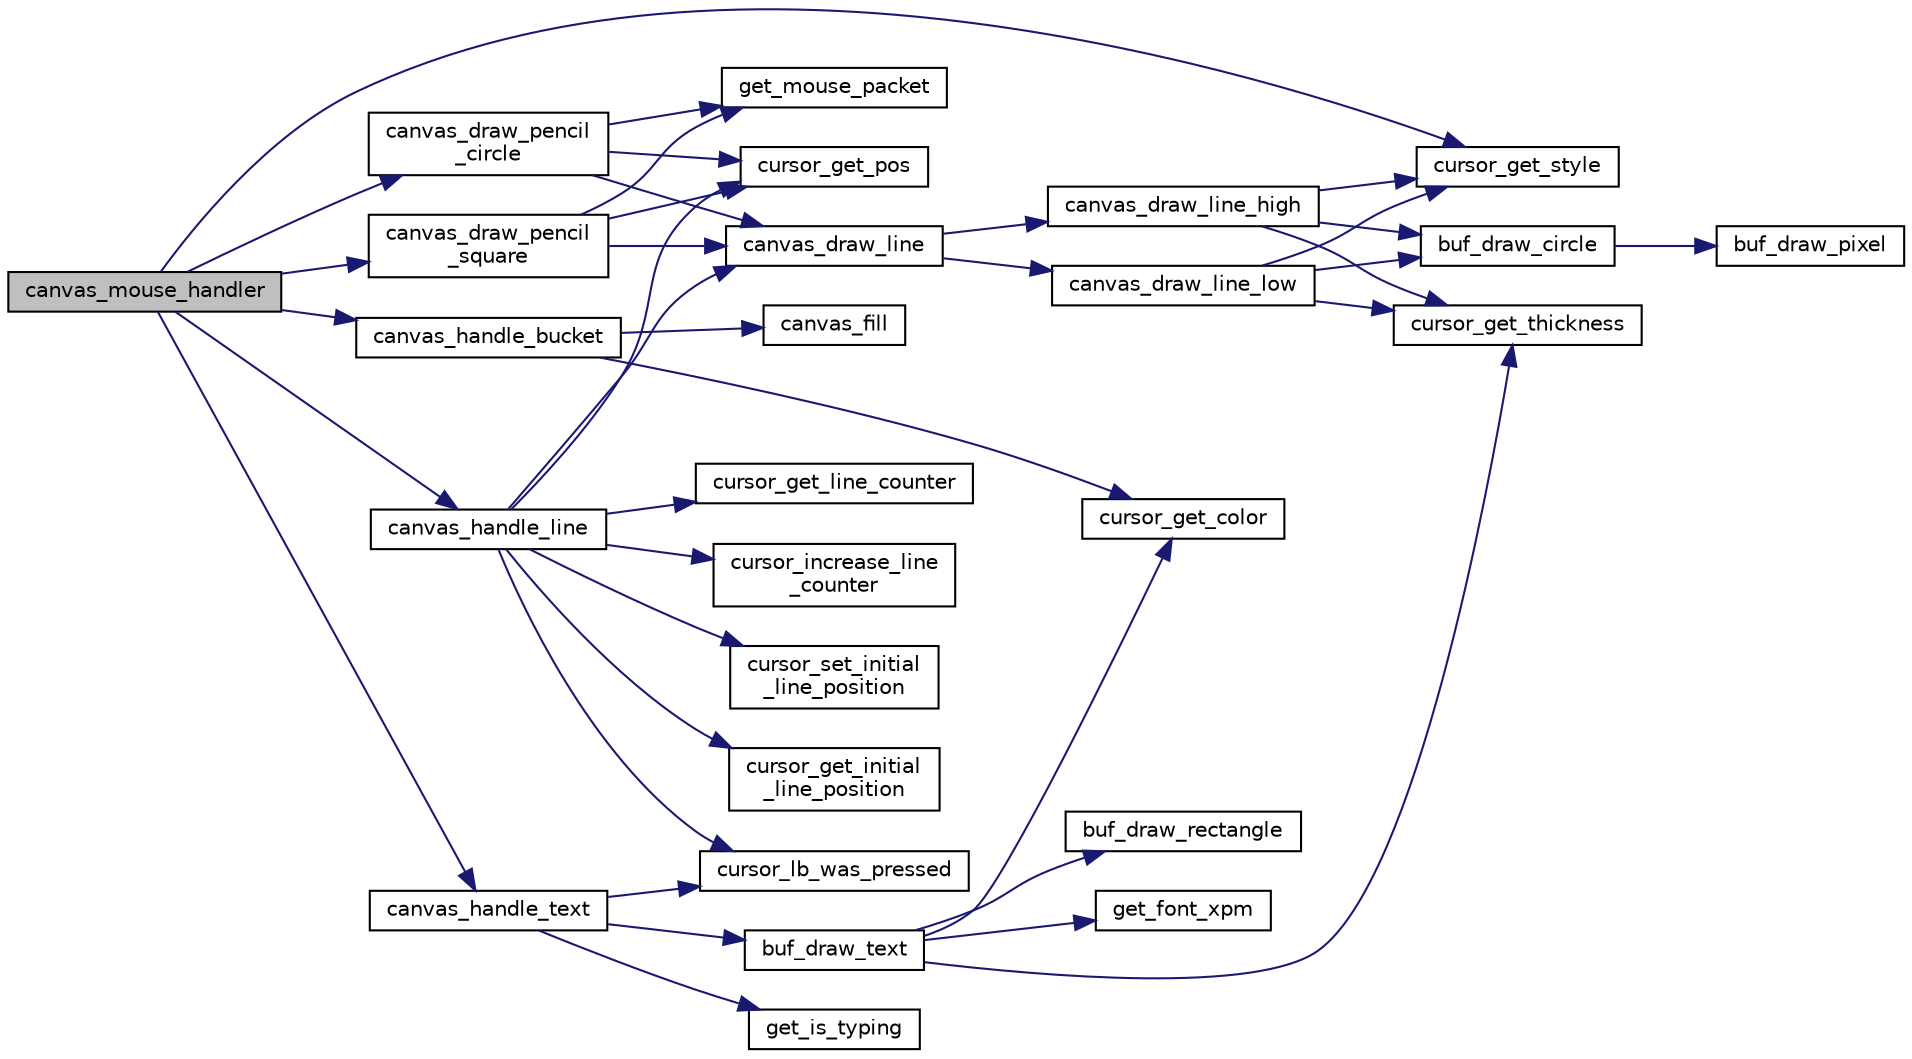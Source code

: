 digraph "canvas_mouse_handler"
{
 // LATEX_PDF_SIZE
  edge [fontname="Helvetica",fontsize="10",labelfontname="Helvetica",labelfontsize="10"];
  node [fontname="Helvetica",fontsize="10",shape=record];
  rankdir="LR";
  Node1 [label="canvas_mouse_handler",height=0.2,width=0.4,color="black", fillcolor="grey75", style="filled", fontcolor="black",tooltip="Handles mouse events that happen within the canvas section of the screen."];
  Node1 -> Node2 [color="midnightblue",fontsize="10",style="solid"];
  Node2 [label="canvas_draw_pencil\l_circle",height=0.2,width=0.4,color="black", fillcolor="white", style="filled",URL="$group__canvas.html#gaa4b92ad51f39f4432397dcd16c3a3625",tooltip="Draws a circle on screen at the given cursor position."];
  Node2 -> Node3 [color="midnightblue",fontsize="10",style="solid"];
  Node3 [label="canvas_draw_line",height=0.2,width=0.4,color="black", fillcolor="white", style="filled",URL="$canvas_8c.html#a81e915729ce5cc907dd3d08d790b3cb9",tooltip=" "];
  Node3 -> Node4 [color="midnightblue",fontsize="10",style="solid"];
  Node4 [label="canvas_draw_line_high",height=0.2,width=0.4,color="black", fillcolor="white", style="filled",URL="$canvas_8c.html#a00fc737a073d8cd4d2ba07485f881a53",tooltip=" "];
  Node4 -> Node5 [color="midnightblue",fontsize="10",style="solid"];
  Node5 [label="buf_draw_circle",height=0.2,width=0.4,color="black", fillcolor="white", style="filled",URL="$group__graphics.html#ga3f2490703f76d68ee31a7e93671633da",tooltip="Draws a circle on a pixel buffer."];
  Node5 -> Node6 [color="midnightblue",fontsize="10",style="solid"];
  Node6 [label="buf_draw_pixel",height=0.2,width=0.4,color="black", fillcolor="white", style="filled",URL="$group__graphics.html#ga49604fff88a75a0bdf9d860b6bfd45a8",tooltip="Draws a pixel on a pixel_buffer."];
  Node4 -> Node7 [color="midnightblue",fontsize="10",style="solid"];
  Node7 [label="cursor_get_style",height=0.2,width=0.4,color="black", fillcolor="white", style="filled",URL="$group__cursor.html#ga4826d95c25c8d6d0dcd3b07f5ef7cdb3",tooltip="Gets the current style of the cursor."];
  Node4 -> Node8 [color="midnightblue",fontsize="10",style="solid"];
  Node8 [label="cursor_get_thickness",height=0.2,width=0.4,color="black", fillcolor="white", style="filled",URL="$group__cursor.html#gab3f0eafdff5a3a2edb2d2637ddfd7f4b",tooltip="Get cursor thickness."];
  Node3 -> Node9 [color="midnightblue",fontsize="10",style="solid"];
  Node9 [label="canvas_draw_line_low",height=0.2,width=0.4,color="black", fillcolor="white", style="filled",URL="$canvas_8c.html#a654b1a28b128143b1e490b1a79d73327",tooltip=" "];
  Node9 -> Node5 [color="midnightblue",fontsize="10",style="solid"];
  Node9 -> Node7 [color="midnightblue",fontsize="10",style="solid"];
  Node9 -> Node8 [color="midnightblue",fontsize="10",style="solid"];
  Node2 -> Node10 [color="midnightblue",fontsize="10",style="solid"];
  Node10 [label="cursor_get_pos",height=0.2,width=0.4,color="black", fillcolor="white", style="filled",URL="$group__cursor.html#ga0af9b29a32a86441cce1cc594e2ff982",tooltip="Returns the current position of the cursor."];
  Node2 -> Node11 [color="midnightblue",fontsize="10",style="solid"];
  Node11 [label="get_mouse_packet",height=0.2,width=0.4,color="black", fillcolor="white", style="filled",URL="$group__mouse.html#ga0cc322061bf385b4396d89e93b2974b4",tooltip="Get the current mouse packet."];
  Node1 -> Node12 [color="midnightblue",fontsize="10",style="solid"];
  Node12 [label="canvas_draw_pencil\l_square",height=0.2,width=0.4,color="black", fillcolor="white", style="filled",URL="$group__canvas.html#ga6b1d3293521f7ea36a4e7bf970304057",tooltip="Draws a square on screen at the given cursor position."];
  Node12 -> Node3 [color="midnightblue",fontsize="10",style="solid"];
  Node12 -> Node10 [color="midnightblue",fontsize="10",style="solid"];
  Node12 -> Node11 [color="midnightblue",fontsize="10",style="solid"];
  Node1 -> Node13 [color="midnightblue",fontsize="10",style="solid"];
  Node13 [label="canvas_handle_bucket",height=0.2,width=0.4,color="black", fillcolor="white", style="filled",URL="$group__canvas.html#gab6d35de38e60c1031a8bc9d70c529f28",tooltip="Handles the filling of the canvas with the cursor color."];
  Node13 -> Node14 [color="midnightblue",fontsize="10",style="solid"];
  Node14 [label="canvas_fill",height=0.2,width=0.4,color="black", fillcolor="white", style="filled",URL="$group__canvas.html#ga638de35fdbe6db429ae8b24c98b9cc13",tooltip="Fills the entire screen with the given color and updates the \"canvas_background_color\" variable."];
  Node13 -> Node15 [color="midnightblue",fontsize="10",style="solid"];
  Node15 [label="cursor_get_color",height=0.2,width=0.4,color="black", fillcolor="white", style="filled",URL="$group__cursor.html#ga5f8c8d3eed096c6d94a911f9bfa72df4",tooltip="Returns the current color of the cursor."];
  Node1 -> Node16 [color="midnightblue",fontsize="10",style="solid"];
  Node16 [label="canvas_handle_line",height=0.2,width=0.4,color="black", fillcolor="white", style="filled",URL="$group__canvas.html#ga7a40fac29d1d2399c46be35360319841",tooltip="Handles the drawing of straight lines made by clicking on an initial and final positions."];
  Node16 -> Node3 [color="midnightblue",fontsize="10",style="solid"];
  Node16 -> Node17 [color="midnightblue",fontsize="10",style="solid"];
  Node17 [label="cursor_get_initial\l_line_position",height=0.2,width=0.4,color="black", fillcolor="white", style="filled",URL="$group__cursor.html#ga201b3a410e597535f1ebb22527564fdf",tooltip="Returns the intial position of the line to be drawn."];
  Node16 -> Node18 [color="midnightblue",fontsize="10",style="solid"];
  Node18 [label="cursor_get_line_counter",height=0.2,width=0.4,color="black", fillcolor="white", style="filled",URL="$group__cursor.html#ga3a1751e66bd2ebcd3d82ef8fbbffa2bc",tooltip="Returns the line counter of the cursor."];
  Node16 -> Node10 [color="midnightblue",fontsize="10",style="solid"];
  Node16 -> Node19 [color="midnightblue",fontsize="10",style="solid"];
  Node19 [label="cursor_increase_line\l_counter",height=0.2,width=0.4,color="black", fillcolor="white", style="filled",URL="$group__cursor.html#ga62e511b022e2f8a98a87230c84cf2100",tooltip="Increases the counter of the line and indicates the number of clicks done by the user."];
  Node16 -> Node20 [color="midnightblue",fontsize="10",style="solid"];
  Node20 [label="cursor_lb_was_pressed",height=0.2,width=0.4,color="black", fillcolor="white", style="filled",URL="$group__cursor.html#ga565cbdb0a5f7b4f6ecc1fc2ab09011d7",tooltip="Indicates whether the left button was pressed or not."];
  Node16 -> Node21 [color="midnightblue",fontsize="10",style="solid"];
  Node21 [label="cursor_set_initial\l_line_position",height=0.2,width=0.4,color="black", fillcolor="white", style="filled",URL="$group__cursor.html#ga3f2b51ead9e3ff5d1956cf74a0399da9",tooltip="Sets the initial position of the line to be drawn."];
  Node1 -> Node22 [color="midnightblue",fontsize="10",style="solid"];
  Node22 [label="canvas_handle_text",height=0.2,width=0.4,color="black", fillcolor="white", style="filled",URL="$group__canvas.html#ga2a8f55e20f4a68fa050db0fffced2bb3",tooltip="Handles how clicks on the canvas while the cursor is in text state should behave."];
  Node22 -> Node23 [color="midnightblue",fontsize="10",style="solid"];
  Node23 [label="buf_draw_text",height=0.2,width=0.4,color="black", fillcolor="white", style="filled",URL="$group__graphics.html#gaf1ece22510b6c3de2d3a5d4559028fb9",tooltip="draws the given string to the given buffer on the given position."];
  Node23 -> Node24 [color="midnightblue",fontsize="10",style="solid"];
  Node24 [label="buf_draw_rectangle",height=0.2,width=0.4,color="black", fillcolor="white", style="filled",URL="$group__graphics.html#ga12e0a019382481d6af4dfb730d2468c7",tooltip="Draws a rectangle on a pixel buffer."];
  Node23 -> Node15 [color="midnightblue",fontsize="10",style="solid"];
  Node23 -> Node8 [color="midnightblue",fontsize="10",style="solid"];
  Node23 -> Node25 [color="midnightblue",fontsize="10",style="solid"];
  Node25 [label="get_font_xpm",height=0.2,width=0.4,color="black", fillcolor="white", style="filled",URL="$group__text.html#gade215bd9889bb8b69de584385ca0c557",tooltip="Returns the xpm image of the font."];
  Node22 -> Node20 [color="midnightblue",fontsize="10",style="solid"];
  Node22 -> Node26 [color="midnightblue",fontsize="10",style="solid"];
  Node26 [label="get_is_typing",height=0.2,width=0.4,color="black", fillcolor="white", style="filled",URL="$group__cursor.html#gaf77450d0441ac50608634a16cbf4ec1e",tooltip="Getter for the \"typing\" variable."];
  Node1 -> Node7 [color="midnightblue",fontsize="10",style="solid"];
}
